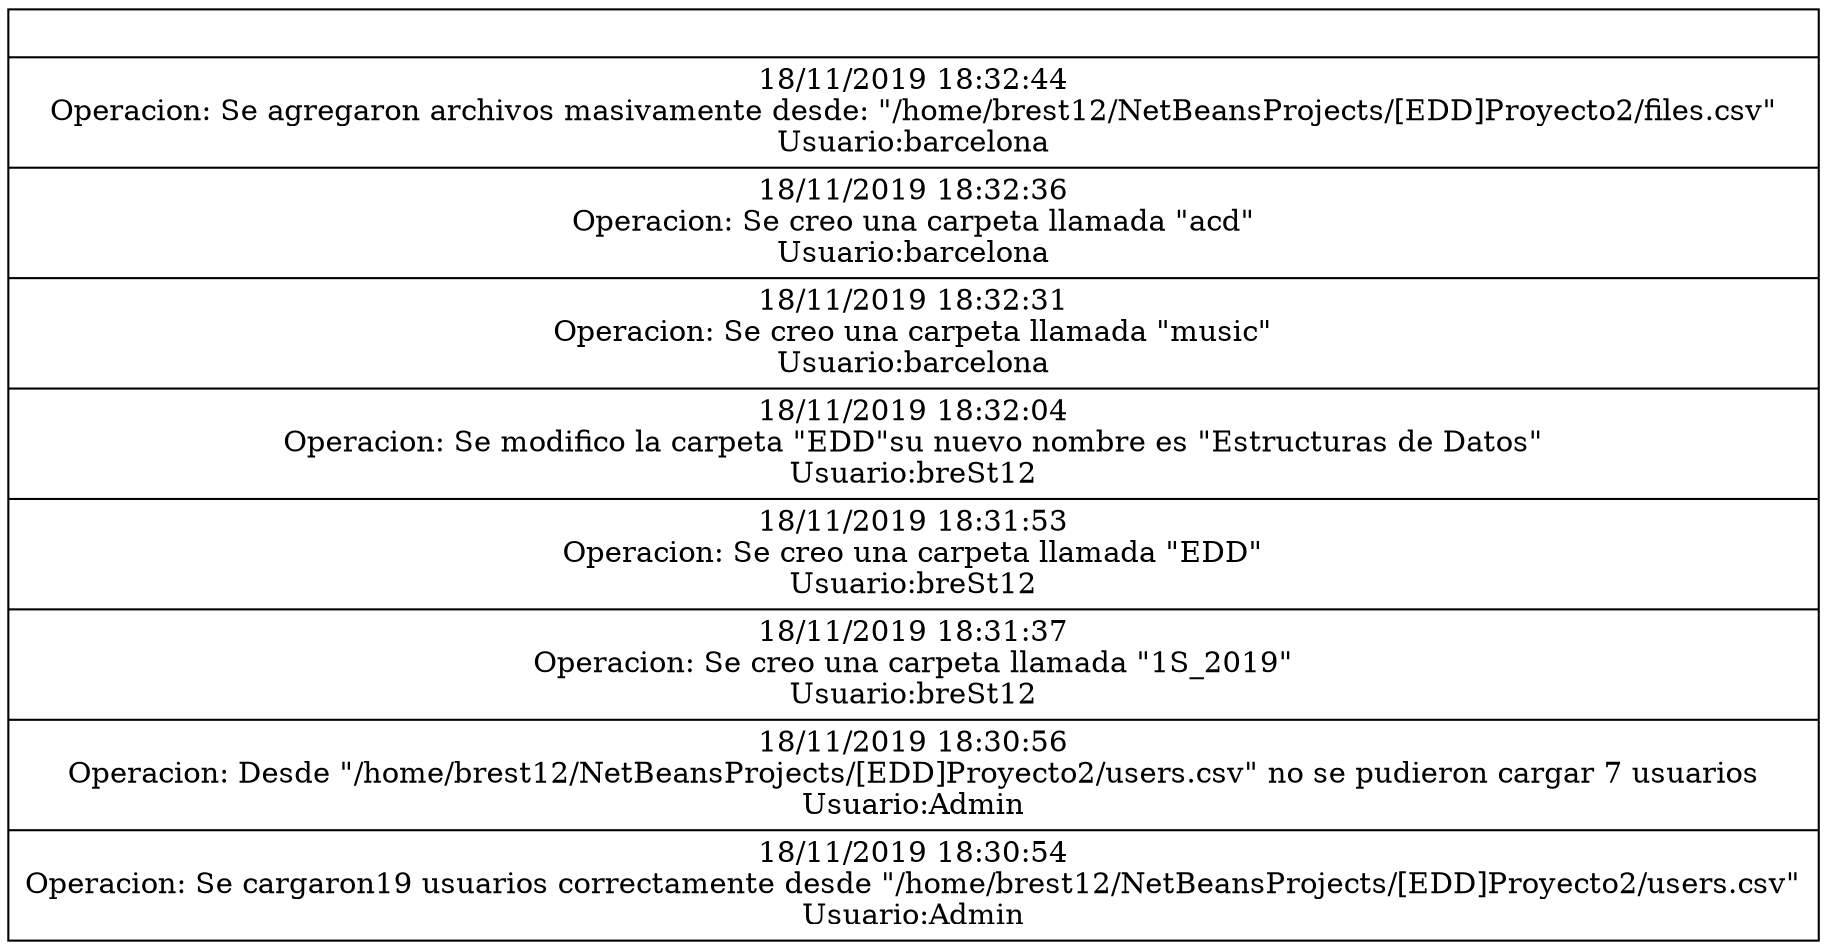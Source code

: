 digraph stack{
    node [shape=record];
    pila[label="{|18/11/2019 18:32:44\nOperacion: Se agregaron archivos masivamente desde: \"/home/brest12/NetBeansProjects/[EDD]Proyecto2/files.csv\"\nUsuario:barcelona|18/11/2019 18:32:36\nOperacion: Se creo una carpeta llamada \"acd\"\nUsuario:barcelona|18/11/2019 18:32:31\nOperacion: Se creo una carpeta llamada \"music\"\nUsuario:barcelona|18/11/2019 18:32:04\nOperacion: Se modifico la carpeta \"EDD\"su nuevo nombre es \"Estructuras de Datos\"\nUsuario:breSt12|18/11/2019 18:31:53\nOperacion: Se creo una carpeta llamada \"EDD\"\nUsuario:breSt12|18/11/2019 18:31:37\nOperacion: Se creo una carpeta llamada \"1S_2019\"\nUsuario:breSt12|18/11/2019 18:30:56\nOperacion: Desde \"/home/brest12/NetBeansProjects/[EDD]Proyecto2/users.csv\" no se pudieron cargar 7 usuarios\nUsuario:Admin|18/11/2019 18:30:54\nOperacion: Se cargaron19 usuarios correctamente desde \"/home/brest12/NetBeansProjects/[EDD]Proyecto2/users.csv\"\nUsuario:Admin}"];
}